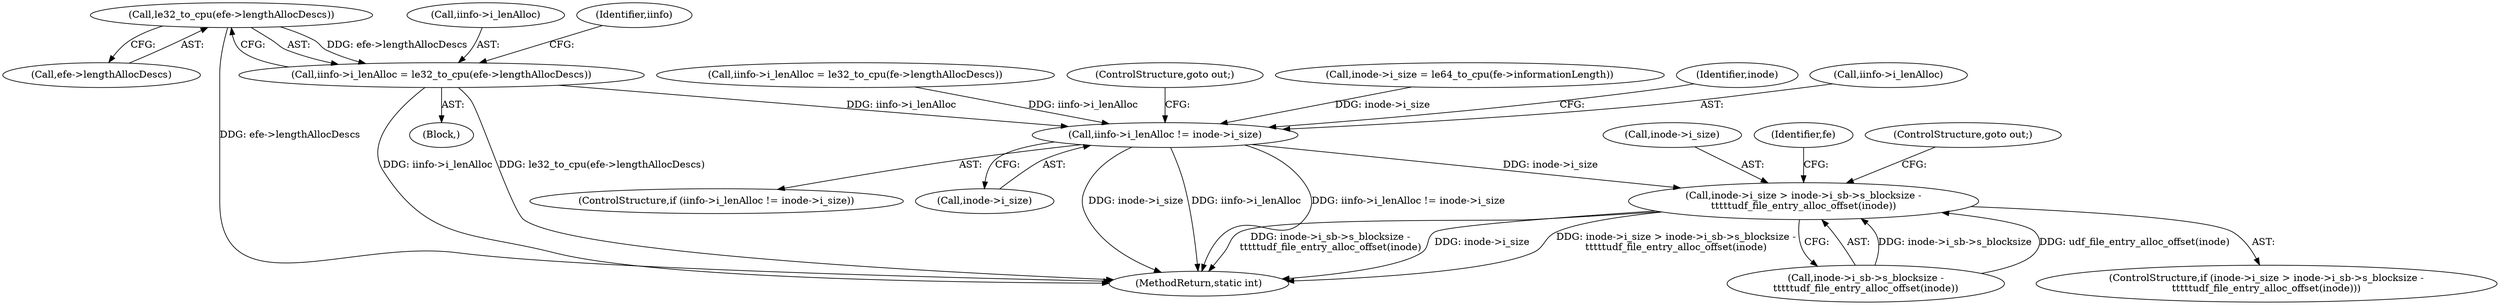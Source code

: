 digraph "0_linux_e159332b9af4b04d882dbcfe1bb0117f0a6d4b58@pointer" {
"1000973" [label="(Call,le32_to_cpu(efe->lengthAllocDescs))"];
"1000969" [label="(Call,iinfo->i_lenAlloc = le32_to_cpu(efe->lengthAllocDescs))"];
"1001000" [label="(Call,iinfo->i_lenAlloc != inode->i_size)"];
"1001009" [label="(Call,inode->i_size > inode->i_sb->s_blocksize -\n\t\t\t\t\tudf_file_entry_alloc_offset(inode))"];
"1001010" [label="(Call,inode->i_size)"];
"1001013" [label="(Call,inode->i_sb->s_blocksize -\n\t\t\t\t\tudf_file_entry_alloc_offset(inode))"];
"1000851" [label="(Call,iinfo->i_lenAlloc = le32_to_cpu(fe->lengthAllocDescs))"];
"1001007" [label="(ControlStructure,goto out;)"];
"1001025" [label="(Identifier,fe)"];
"1000974" [label="(Call,efe->lengthAllocDescs)"];
"1000973" [label="(Call,le32_to_cpu(efe->lengthAllocDescs))"];
"1001004" [label="(Call,inode->i_size)"];
"1001226" [label="(MethodReturn,static int)"];
"1000970" [label="(Call,iinfo->i_lenAlloc)"];
"1001009" [label="(Call,inode->i_size > inode->i_sb->s_blocksize -\n\t\t\t\t\tudf_file_entry_alloc_offset(inode))"];
"1000969" [label="(Call,iinfo->i_lenAlloc = le32_to_cpu(efe->lengthAllocDescs))"];
"1000999" [label="(ControlStructure,if (iinfo->i_lenAlloc != inode->i_size))"];
"1000979" [label="(Identifier,iinfo)"];
"1001000" [label="(Call,iinfo->i_lenAlloc != inode->i_size)"];
"1000746" [label="(Call,inode->i_size = le64_to_cpu(fe->informationLength))"];
"1001008" [label="(ControlStructure,if (inode->i_size > inode->i_sb->s_blocksize -\n\t\t\t\t\tudf_file_entry_alloc_offset(inode)))"];
"1001011" [label="(Identifier,inode)"];
"1000868" [label="(Block,)"];
"1001001" [label="(Call,iinfo->i_lenAlloc)"];
"1001021" [label="(ControlStructure,goto out;)"];
"1000973" -> "1000969"  [label="AST: "];
"1000973" -> "1000974"  [label="CFG: "];
"1000974" -> "1000973"  [label="AST: "];
"1000969" -> "1000973"  [label="CFG: "];
"1000973" -> "1001226"  [label="DDG: efe->lengthAllocDescs"];
"1000973" -> "1000969"  [label="DDG: efe->lengthAllocDescs"];
"1000969" -> "1000868"  [label="AST: "];
"1000970" -> "1000969"  [label="AST: "];
"1000979" -> "1000969"  [label="CFG: "];
"1000969" -> "1001226"  [label="DDG: le32_to_cpu(efe->lengthAllocDescs)"];
"1000969" -> "1001226"  [label="DDG: iinfo->i_lenAlloc"];
"1000969" -> "1001000"  [label="DDG: iinfo->i_lenAlloc"];
"1001000" -> "1000999"  [label="AST: "];
"1001000" -> "1001004"  [label="CFG: "];
"1001001" -> "1001000"  [label="AST: "];
"1001004" -> "1001000"  [label="AST: "];
"1001007" -> "1001000"  [label="CFG: "];
"1001011" -> "1001000"  [label="CFG: "];
"1001000" -> "1001226"  [label="DDG: inode->i_size"];
"1001000" -> "1001226"  [label="DDG: iinfo->i_lenAlloc"];
"1001000" -> "1001226"  [label="DDG: iinfo->i_lenAlloc != inode->i_size"];
"1000851" -> "1001000"  [label="DDG: iinfo->i_lenAlloc"];
"1000746" -> "1001000"  [label="DDG: inode->i_size"];
"1001000" -> "1001009"  [label="DDG: inode->i_size"];
"1001009" -> "1001008"  [label="AST: "];
"1001009" -> "1001013"  [label="CFG: "];
"1001010" -> "1001009"  [label="AST: "];
"1001013" -> "1001009"  [label="AST: "];
"1001021" -> "1001009"  [label="CFG: "];
"1001025" -> "1001009"  [label="CFG: "];
"1001009" -> "1001226"  [label="DDG: inode->i_size > inode->i_sb->s_blocksize -\n\t\t\t\t\tudf_file_entry_alloc_offset(inode)"];
"1001009" -> "1001226"  [label="DDG: inode->i_sb->s_blocksize -\n\t\t\t\t\tudf_file_entry_alloc_offset(inode)"];
"1001009" -> "1001226"  [label="DDG: inode->i_size"];
"1001013" -> "1001009"  [label="DDG: inode->i_sb->s_blocksize"];
"1001013" -> "1001009"  [label="DDG: udf_file_entry_alloc_offset(inode)"];
}
